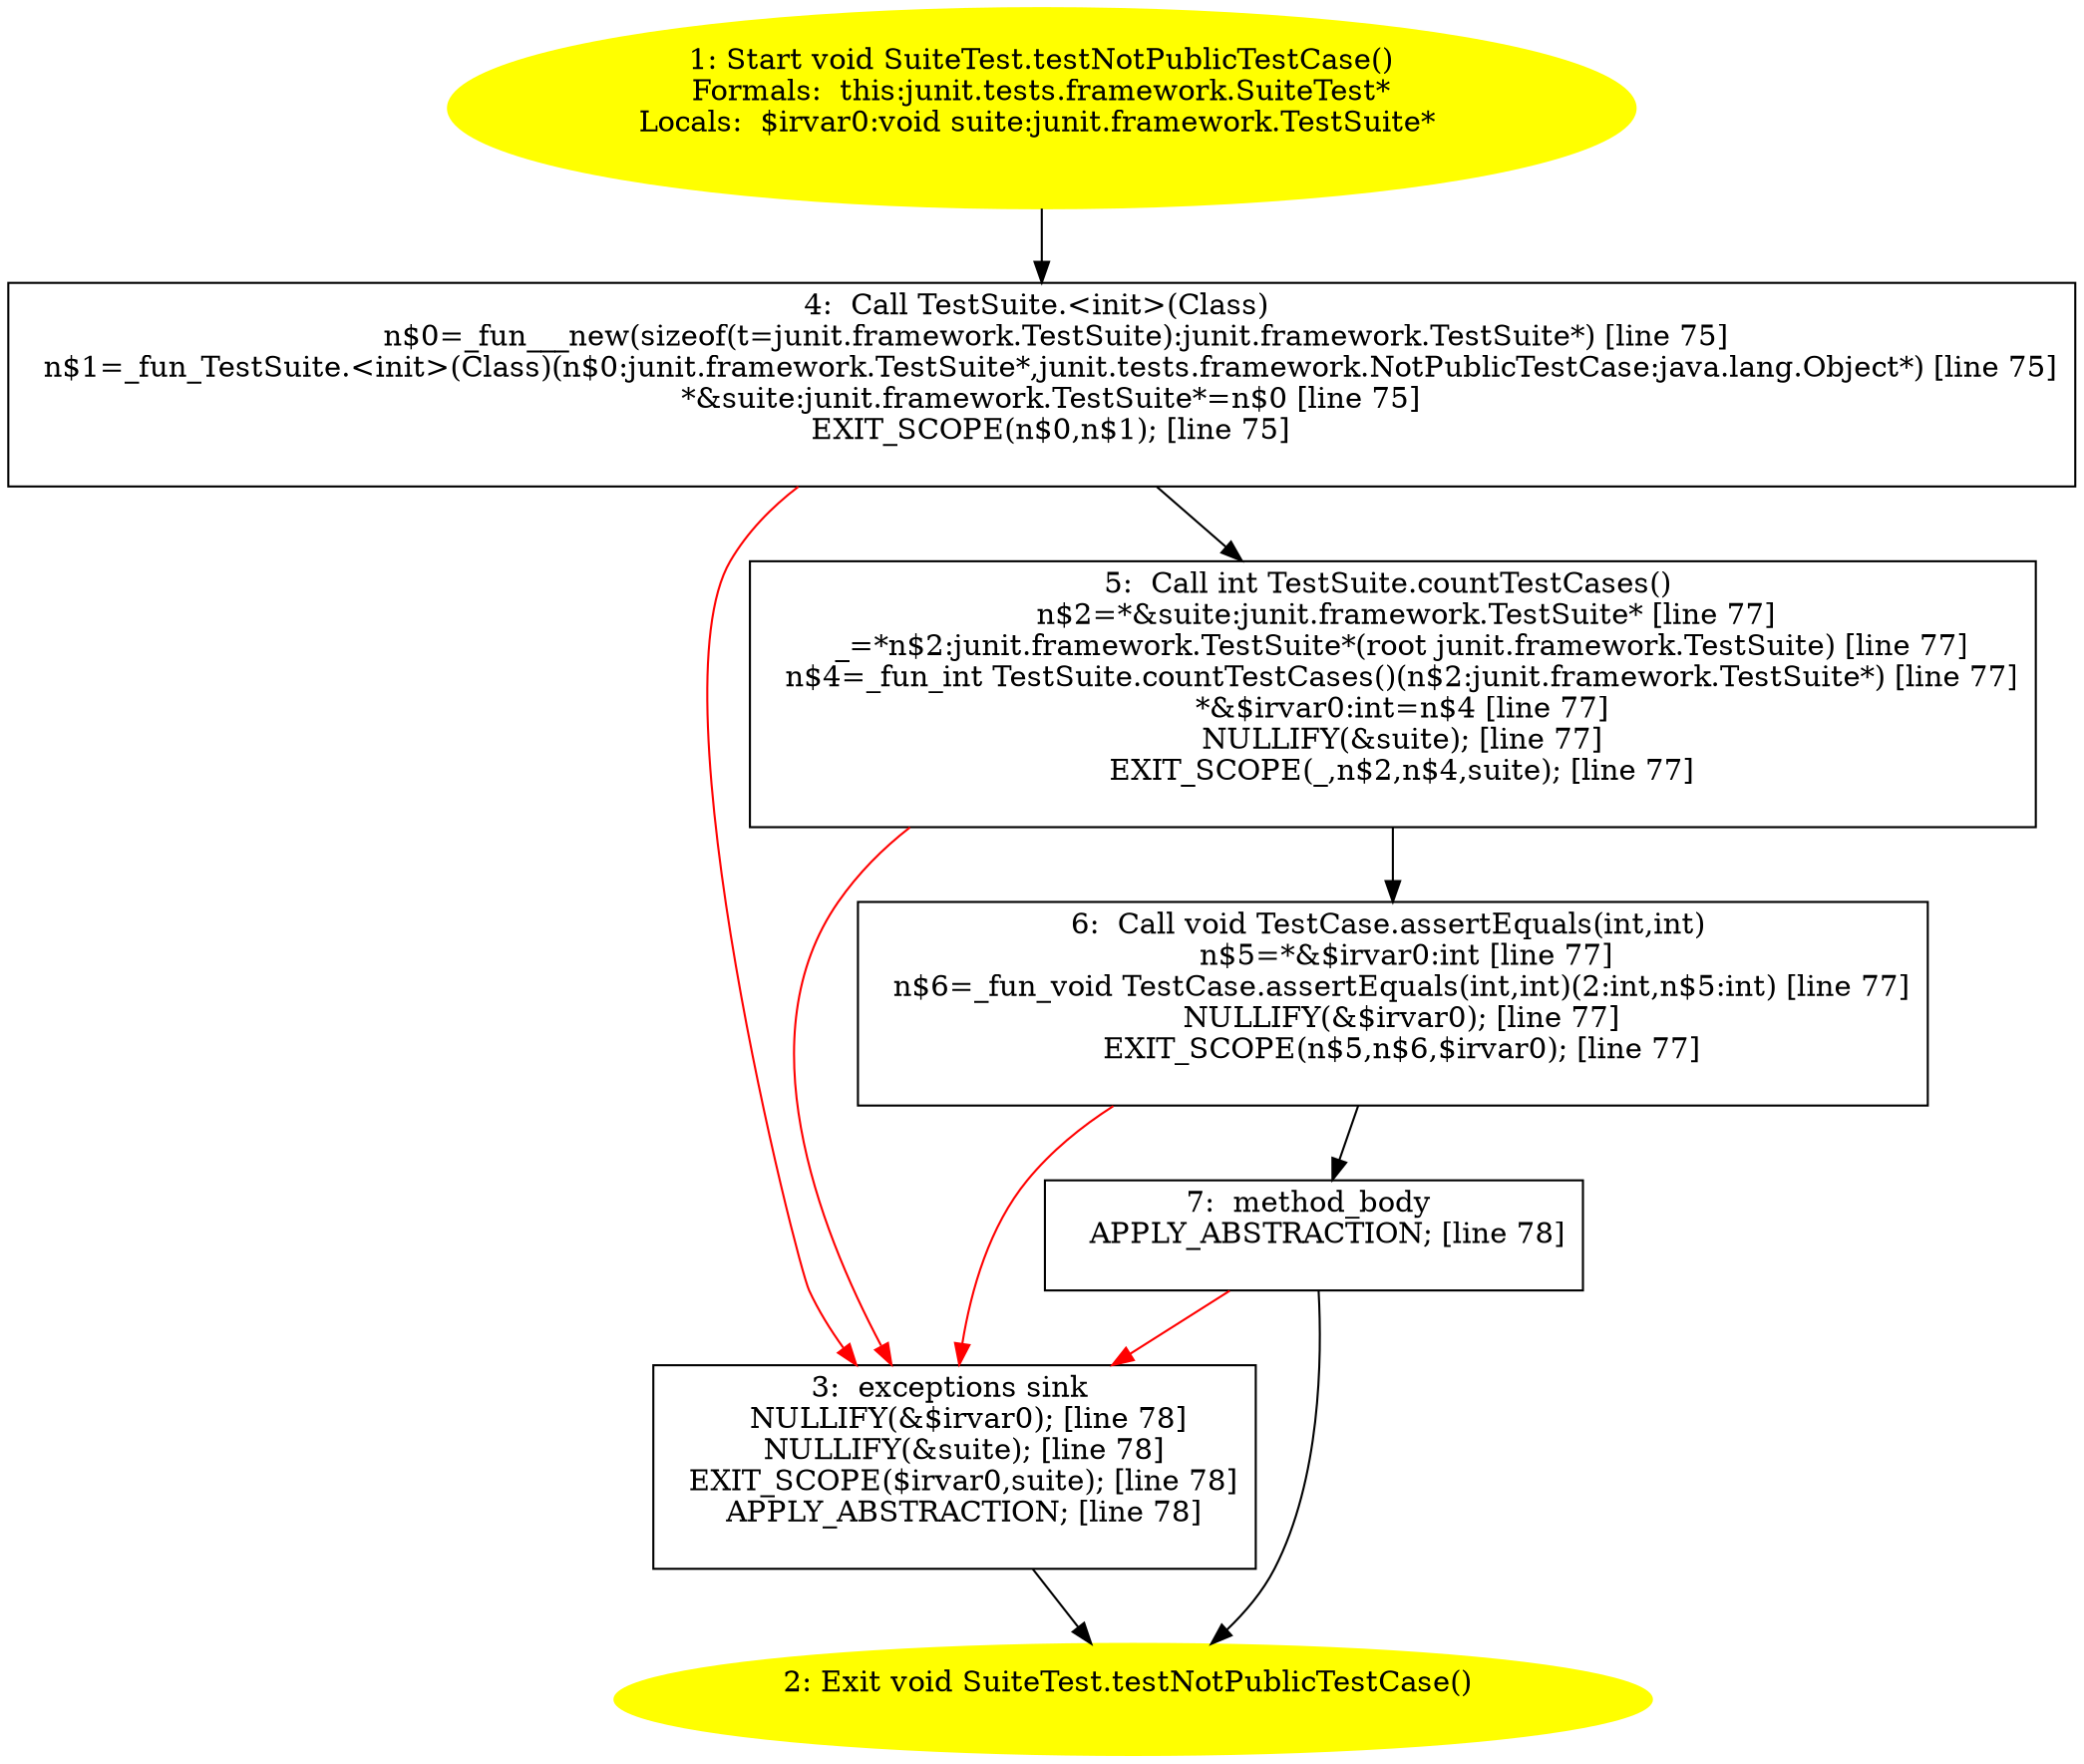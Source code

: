 /* @generated */
digraph cfg {
"junit.tests.framework.SuiteTest.testNotPublicTestCase():void.de53a0db486eb37308d66913247f2154_1" [label="1: Start void SuiteTest.testNotPublicTestCase()\nFormals:  this:junit.tests.framework.SuiteTest*\nLocals:  $irvar0:void suite:junit.framework.TestSuite* \n  " color=yellow style=filled]
	

	 "junit.tests.framework.SuiteTest.testNotPublicTestCase():void.de53a0db486eb37308d66913247f2154_1" -> "junit.tests.framework.SuiteTest.testNotPublicTestCase():void.de53a0db486eb37308d66913247f2154_4" ;
"junit.tests.framework.SuiteTest.testNotPublicTestCase():void.de53a0db486eb37308d66913247f2154_2" [label="2: Exit void SuiteTest.testNotPublicTestCase() \n  " color=yellow style=filled]
	

"junit.tests.framework.SuiteTest.testNotPublicTestCase():void.de53a0db486eb37308d66913247f2154_3" [label="3:  exceptions sink \n   NULLIFY(&$irvar0); [line 78]\n  NULLIFY(&suite); [line 78]\n  EXIT_SCOPE($irvar0,suite); [line 78]\n  APPLY_ABSTRACTION; [line 78]\n " shape="box"]
	

	 "junit.tests.framework.SuiteTest.testNotPublicTestCase():void.de53a0db486eb37308d66913247f2154_3" -> "junit.tests.framework.SuiteTest.testNotPublicTestCase():void.de53a0db486eb37308d66913247f2154_2" ;
"junit.tests.framework.SuiteTest.testNotPublicTestCase():void.de53a0db486eb37308d66913247f2154_4" [label="4:  Call TestSuite.<init>(Class) \n   n$0=_fun___new(sizeof(t=junit.framework.TestSuite):junit.framework.TestSuite*) [line 75]\n  n$1=_fun_TestSuite.<init>(Class)(n$0:junit.framework.TestSuite*,junit.tests.framework.NotPublicTestCase:java.lang.Object*) [line 75]\n  *&suite:junit.framework.TestSuite*=n$0 [line 75]\n  EXIT_SCOPE(n$0,n$1); [line 75]\n " shape="box"]
	

	 "junit.tests.framework.SuiteTest.testNotPublicTestCase():void.de53a0db486eb37308d66913247f2154_4" -> "junit.tests.framework.SuiteTest.testNotPublicTestCase():void.de53a0db486eb37308d66913247f2154_5" ;
	 "junit.tests.framework.SuiteTest.testNotPublicTestCase():void.de53a0db486eb37308d66913247f2154_4" -> "junit.tests.framework.SuiteTest.testNotPublicTestCase():void.de53a0db486eb37308d66913247f2154_3" [color="red" ];
"junit.tests.framework.SuiteTest.testNotPublicTestCase():void.de53a0db486eb37308d66913247f2154_5" [label="5:  Call int TestSuite.countTestCases() \n   n$2=*&suite:junit.framework.TestSuite* [line 77]\n  _=*n$2:junit.framework.TestSuite*(root junit.framework.TestSuite) [line 77]\n  n$4=_fun_int TestSuite.countTestCases()(n$2:junit.framework.TestSuite*) [line 77]\n  *&$irvar0:int=n$4 [line 77]\n  NULLIFY(&suite); [line 77]\n  EXIT_SCOPE(_,n$2,n$4,suite); [line 77]\n " shape="box"]
	

	 "junit.tests.framework.SuiteTest.testNotPublicTestCase():void.de53a0db486eb37308d66913247f2154_5" -> "junit.tests.framework.SuiteTest.testNotPublicTestCase():void.de53a0db486eb37308d66913247f2154_6" ;
	 "junit.tests.framework.SuiteTest.testNotPublicTestCase():void.de53a0db486eb37308d66913247f2154_5" -> "junit.tests.framework.SuiteTest.testNotPublicTestCase():void.de53a0db486eb37308d66913247f2154_3" [color="red" ];
"junit.tests.framework.SuiteTest.testNotPublicTestCase():void.de53a0db486eb37308d66913247f2154_6" [label="6:  Call void TestCase.assertEquals(int,int) \n   n$5=*&$irvar0:int [line 77]\n  n$6=_fun_void TestCase.assertEquals(int,int)(2:int,n$5:int) [line 77]\n  NULLIFY(&$irvar0); [line 77]\n  EXIT_SCOPE(n$5,n$6,$irvar0); [line 77]\n " shape="box"]
	

	 "junit.tests.framework.SuiteTest.testNotPublicTestCase():void.de53a0db486eb37308d66913247f2154_6" -> "junit.tests.framework.SuiteTest.testNotPublicTestCase():void.de53a0db486eb37308d66913247f2154_7" ;
	 "junit.tests.framework.SuiteTest.testNotPublicTestCase():void.de53a0db486eb37308d66913247f2154_6" -> "junit.tests.framework.SuiteTest.testNotPublicTestCase():void.de53a0db486eb37308d66913247f2154_3" [color="red" ];
"junit.tests.framework.SuiteTest.testNotPublicTestCase():void.de53a0db486eb37308d66913247f2154_7" [label="7:  method_body \n   APPLY_ABSTRACTION; [line 78]\n " shape="box"]
	

	 "junit.tests.framework.SuiteTest.testNotPublicTestCase():void.de53a0db486eb37308d66913247f2154_7" -> "junit.tests.framework.SuiteTest.testNotPublicTestCase():void.de53a0db486eb37308d66913247f2154_2" ;
	 "junit.tests.framework.SuiteTest.testNotPublicTestCase():void.de53a0db486eb37308d66913247f2154_7" -> "junit.tests.framework.SuiteTest.testNotPublicTestCase():void.de53a0db486eb37308d66913247f2154_3" [color="red" ];
}
